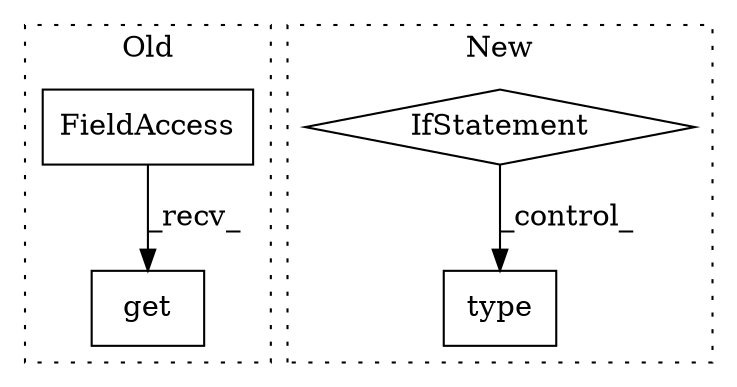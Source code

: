 digraph G {
subgraph cluster0 {
1 [label="get" a="32" s="3177,3196" l="4,1" shape="box"];
3 [label="FieldAccess" a="22" s="3165" l="11" shape="box"];
label = "Old";
style="dotted";
}
subgraph cluster1 {
2 [label="type" a="32" s="3544,3562" l="5,1" shape="box"];
4 [label="IfStatement" a="25" s="3379,3428" l="4,2" shape="diamond"];
label = "New";
style="dotted";
}
3 -> 1 [label="_recv_"];
4 -> 2 [label="_control_"];
}